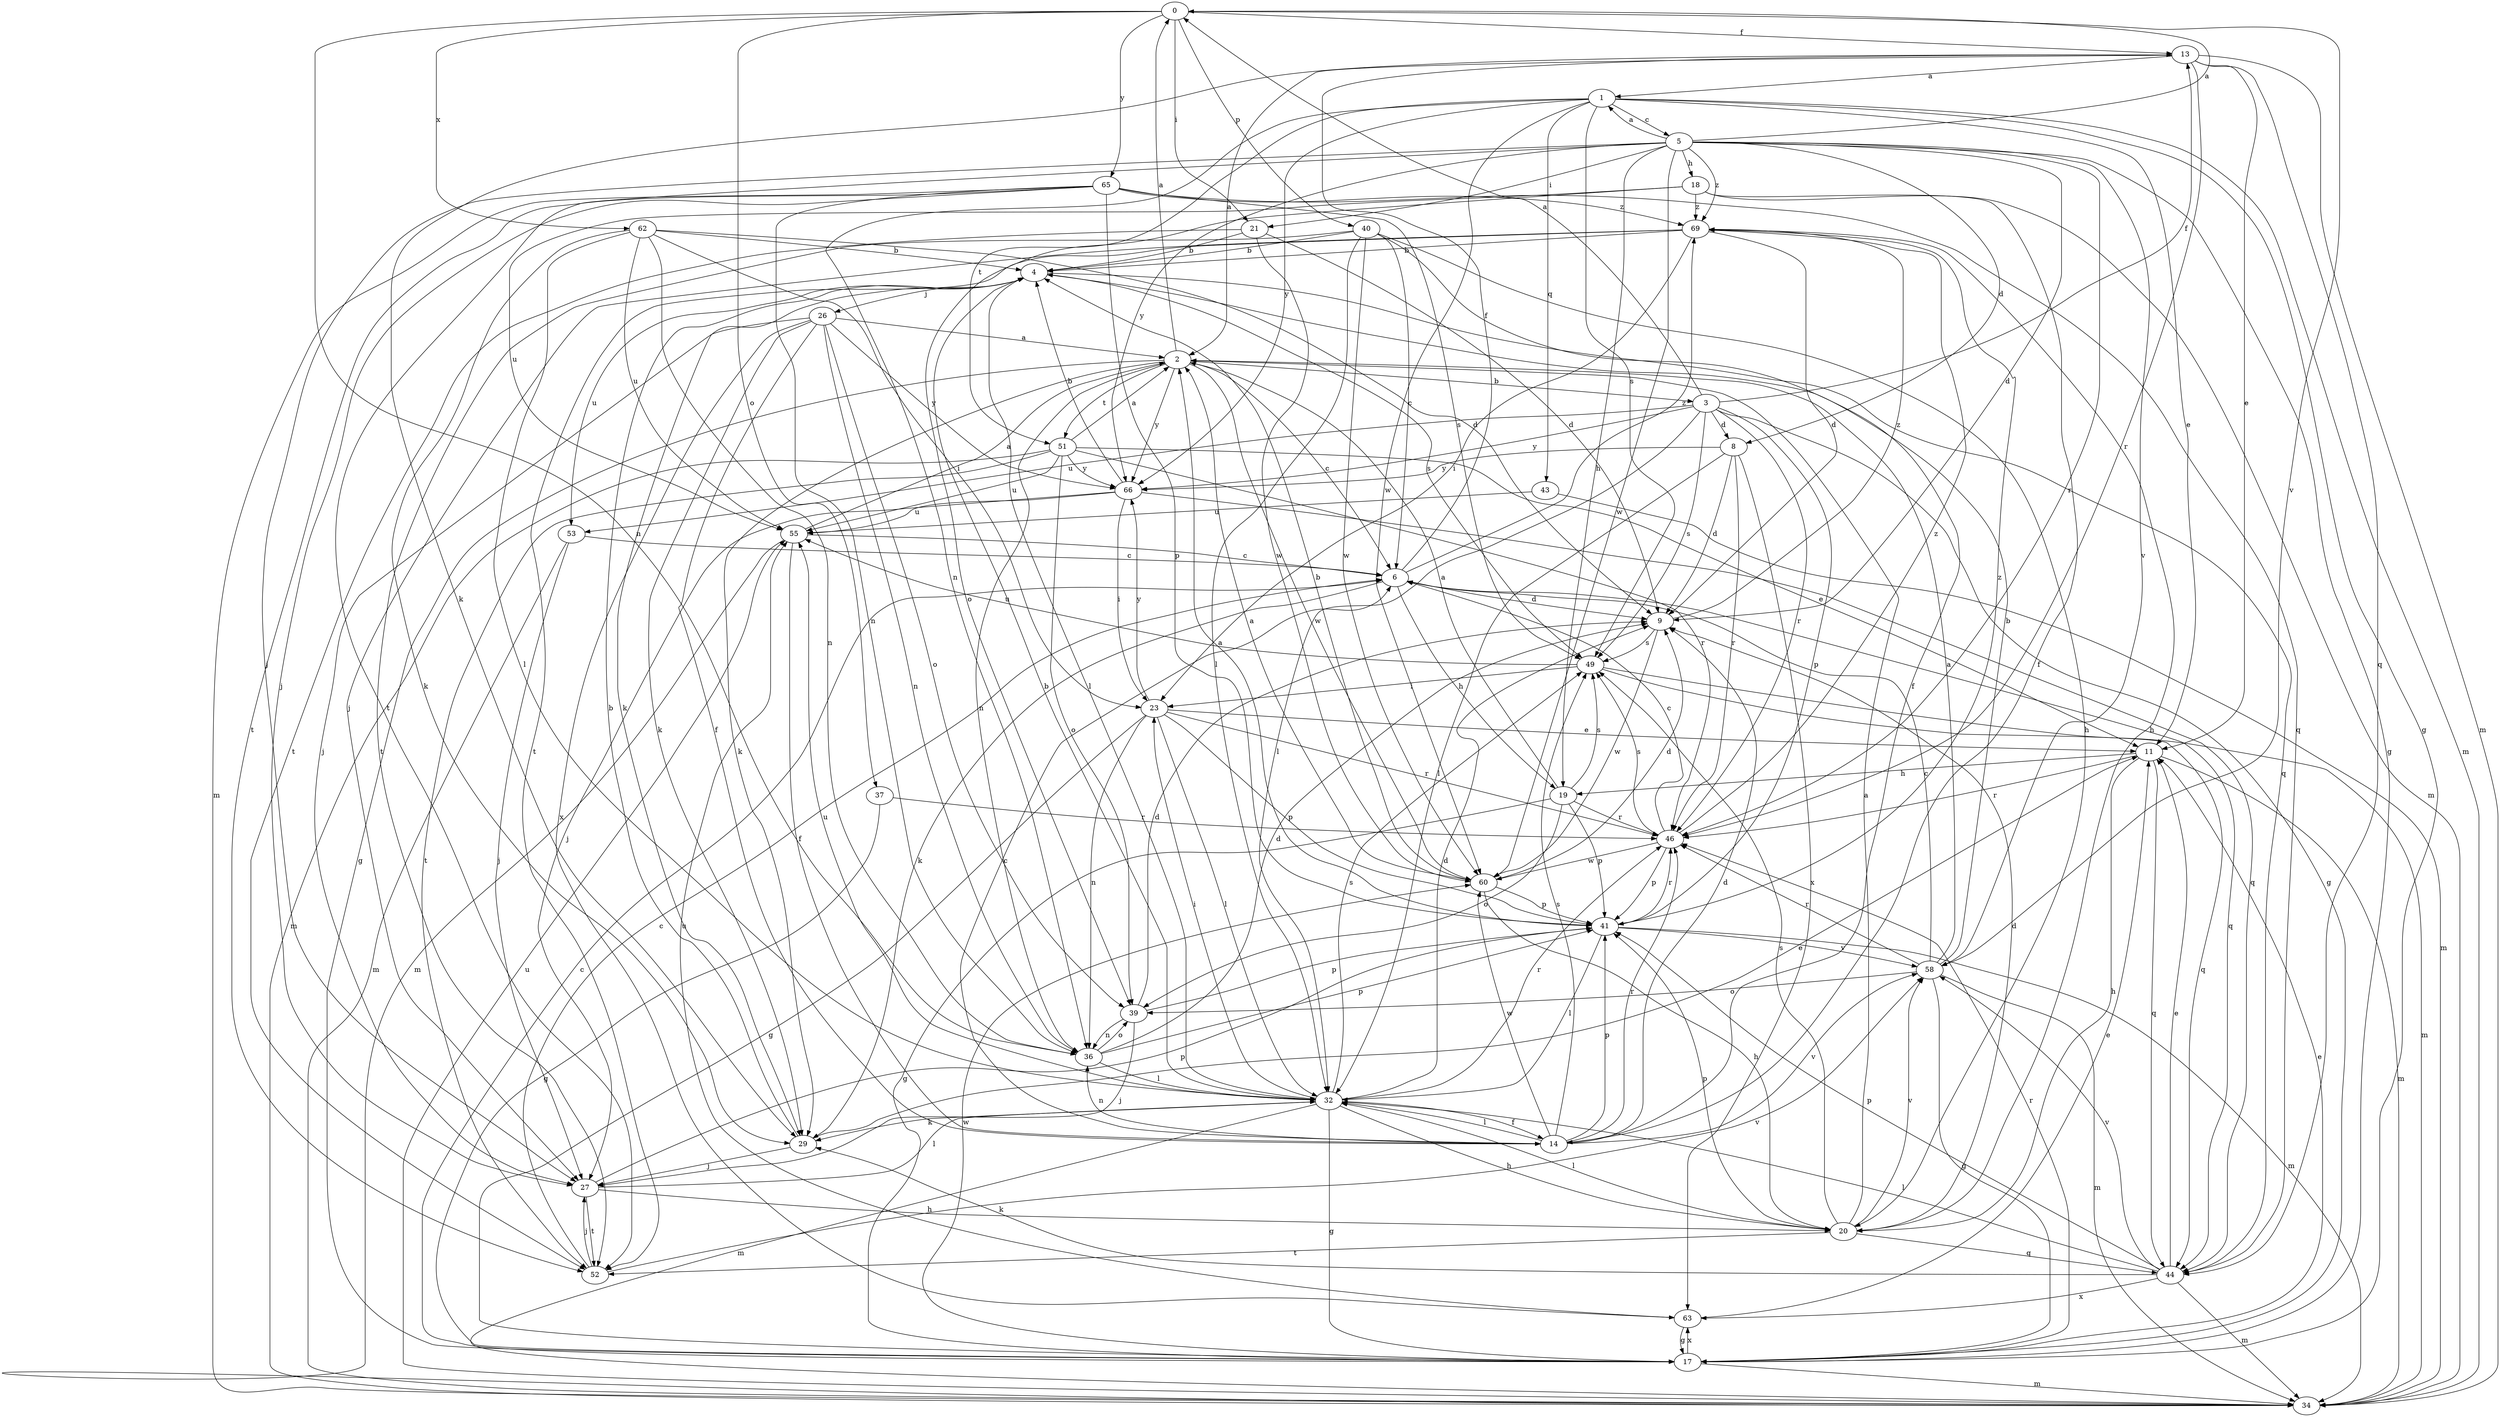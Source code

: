 strict digraph  {
0;
1;
2;
3;
4;
5;
6;
8;
9;
11;
13;
14;
17;
18;
19;
20;
21;
23;
26;
27;
29;
32;
34;
36;
37;
39;
40;
41;
43;
44;
46;
49;
51;
52;
53;
55;
58;
60;
62;
63;
65;
66;
69;
0 -> 13  [label=f];
0 -> 21  [label=i];
0 -> 36  [label=n];
0 -> 37  [label=o];
0 -> 40  [label=p];
0 -> 58  [label=v];
0 -> 62  [label=x];
0 -> 65  [label=y];
1 -> 5  [label=c];
1 -> 11  [label=e];
1 -> 17  [label=g];
1 -> 34  [label=m];
1 -> 36  [label=n];
1 -> 43  [label=q];
1 -> 49  [label=s];
1 -> 51  [label=t];
1 -> 60  [label=w];
1 -> 66  [label=y];
2 -> 0  [label=a];
2 -> 3  [label=b];
2 -> 6  [label=c];
2 -> 17  [label=g];
2 -> 29  [label=k];
2 -> 36  [label=n];
2 -> 51  [label=t];
2 -> 60  [label=w];
2 -> 66  [label=y];
3 -> 0  [label=a];
3 -> 8  [label=d];
3 -> 13  [label=f];
3 -> 17  [label=g];
3 -> 32  [label=l];
3 -> 41  [label=p];
3 -> 46  [label=r];
3 -> 49  [label=s];
3 -> 53  [label=u];
3 -> 66  [label=y];
4 -> 26  [label=j];
4 -> 29  [label=k];
4 -> 32  [label=l];
4 -> 44  [label=q];
4 -> 49  [label=s];
4 -> 53  [label=u];
5 -> 0  [label=a];
5 -> 1  [label=a];
5 -> 8  [label=d];
5 -> 9  [label=d];
5 -> 17  [label=g];
5 -> 18  [label=h];
5 -> 19  [label=h];
5 -> 21  [label=i];
5 -> 27  [label=j];
5 -> 46  [label=r];
5 -> 52  [label=t];
5 -> 58  [label=v];
5 -> 60  [label=w];
5 -> 66  [label=y];
5 -> 69  [label=z];
6 -> 9  [label=d];
6 -> 13  [label=f];
6 -> 19  [label=h];
6 -> 29  [label=k];
6 -> 44  [label=q];
6 -> 69  [label=z];
8 -> 9  [label=d];
8 -> 32  [label=l];
8 -> 46  [label=r];
8 -> 63  [label=x];
8 -> 66  [label=y];
9 -> 49  [label=s];
9 -> 60  [label=w];
9 -> 69  [label=z];
11 -> 19  [label=h];
11 -> 20  [label=h];
11 -> 34  [label=m];
11 -> 44  [label=q];
11 -> 46  [label=r];
13 -> 1  [label=a];
13 -> 2  [label=a];
13 -> 11  [label=e];
13 -> 29  [label=k];
13 -> 34  [label=m];
13 -> 44  [label=q];
13 -> 46  [label=r];
14 -> 6  [label=c];
14 -> 9  [label=d];
14 -> 32  [label=l];
14 -> 36  [label=n];
14 -> 41  [label=p];
14 -> 46  [label=r];
14 -> 49  [label=s];
14 -> 58  [label=v];
14 -> 60  [label=w];
17 -> 6  [label=c];
17 -> 11  [label=e];
17 -> 34  [label=m];
17 -> 46  [label=r];
17 -> 60  [label=w];
17 -> 63  [label=x];
18 -> 14  [label=f];
18 -> 34  [label=m];
18 -> 39  [label=o];
18 -> 55  [label=u];
18 -> 69  [label=z];
19 -> 2  [label=a];
19 -> 17  [label=g];
19 -> 39  [label=o];
19 -> 41  [label=p];
19 -> 46  [label=r];
19 -> 49  [label=s];
20 -> 2  [label=a];
20 -> 9  [label=d];
20 -> 32  [label=l];
20 -> 41  [label=p];
20 -> 44  [label=q];
20 -> 49  [label=s];
20 -> 52  [label=t];
20 -> 58  [label=v];
21 -> 4  [label=b];
21 -> 9  [label=d];
21 -> 52  [label=t];
21 -> 60  [label=w];
23 -> 11  [label=e];
23 -> 17  [label=g];
23 -> 32  [label=l];
23 -> 36  [label=n];
23 -> 41  [label=p];
23 -> 46  [label=r];
23 -> 66  [label=y];
26 -> 2  [label=a];
26 -> 14  [label=f];
26 -> 27  [label=j];
26 -> 29  [label=k];
26 -> 36  [label=n];
26 -> 39  [label=o];
26 -> 63  [label=x];
26 -> 66  [label=y];
27 -> 20  [label=h];
27 -> 32  [label=l];
27 -> 41  [label=p];
27 -> 52  [label=t];
29 -> 4  [label=b];
29 -> 11  [label=e];
29 -> 27  [label=j];
32 -> 4  [label=b];
32 -> 9  [label=d];
32 -> 14  [label=f];
32 -> 17  [label=g];
32 -> 20  [label=h];
32 -> 23  [label=i];
32 -> 29  [label=k];
32 -> 34  [label=m];
32 -> 46  [label=r];
32 -> 49  [label=s];
32 -> 55  [label=u];
34 -> 55  [label=u];
36 -> 9  [label=d];
36 -> 32  [label=l];
36 -> 39  [label=o];
36 -> 41  [label=p];
37 -> 17  [label=g];
37 -> 46  [label=r];
39 -> 9  [label=d];
39 -> 27  [label=j];
39 -> 36  [label=n];
39 -> 41  [label=p];
40 -> 4  [label=b];
40 -> 6  [label=c];
40 -> 14  [label=f];
40 -> 20  [label=h];
40 -> 32  [label=l];
40 -> 52  [label=t];
40 -> 60  [label=w];
41 -> 2  [label=a];
41 -> 32  [label=l];
41 -> 34  [label=m];
41 -> 46  [label=r];
41 -> 58  [label=v];
41 -> 69  [label=z];
43 -> 34  [label=m];
43 -> 55  [label=u];
44 -> 11  [label=e];
44 -> 29  [label=k];
44 -> 32  [label=l];
44 -> 34  [label=m];
44 -> 41  [label=p];
44 -> 58  [label=v];
44 -> 63  [label=x];
46 -> 6  [label=c];
46 -> 41  [label=p];
46 -> 49  [label=s];
46 -> 60  [label=w];
46 -> 69  [label=z];
49 -> 23  [label=i];
49 -> 34  [label=m];
49 -> 44  [label=q];
49 -> 55  [label=u];
51 -> 2  [label=a];
51 -> 11  [label=e];
51 -> 34  [label=m];
51 -> 39  [label=o];
51 -> 46  [label=r];
51 -> 52  [label=t];
51 -> 55  [label=u];
51 -> 66  [label=y];
52 -> 6  [label=c];
52 -> 27  [label=j];
52 -> 58  [label=v];
53 -> 6  [label=c];
53 -> 27  [label=j];
53 -> 34  [label=m];
55 -> 2  [label=a];
55 -> 6  [label=c];
55 -> 14  [label=f];
55 -> 34  [label=m];
58 -> 2  [label=a];
58 -> 4  [label=b];
58 -> 6  [label=c];
58 -> 17  [label=g];
58 -> 34  [label=m];
58 -> 39  [label=o];
58 -> 46  [label=r];
60 -> 2  [label=a];
60 -> 4  [label=b];
60 -> 9  [label=d];
60 -> 20  [label=h];
60 -> 41  [label=p];
62 -> 4  [label=b];
62 -> 9  [label=d];
62 -> 23  [label=i];
62 -> 29  [label=k];
62 -> 32  [label=l];
62 -> 36  [label=n];
62 -> 55  [label=u];
63 -> 11  [label=e];
63 -> 17  [label=g];
63 -> 55  [label=u];
65 -> 27  [label=j];
65 -> 34  [label=m];
65 -> 36  [label=n];
65 -> 41  [label=p];
65 -> 44  [label=q];
65 -> 49  [label=s];
65 -> 52  [label=t];
65 -> 69  [label=z];
66 -> 4  [label=b];
66 -> 23  [label=i];
66 -> 27  [label=j];
66 -> 44  [label=q];
66 -> 55  [label=u];
69 -> 4  [label=b];
69 -> 9  [label=d];
69 -> 20  [label=h];
69 -> 23  [label=i];
69 -> 27  [label=j];
69 -> 52  [label=t];
}
